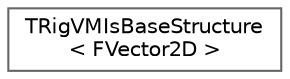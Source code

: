digraph "Graphical Class Hierarchy"
{
 // INTERACTIVE_SVG=YES
 // LATEX_PDF_SIZE
  bgcolor="transparent";
  edge [fontname=Helvetica,fontsize=10,labelfontname=Helvetica,labelfontsize=10];
  node [fontname=Helvetica,fontsize=10,shape=box,height=0.2,width=0.4];
  rankdir="LR";
  Node0 [id="Node000000",label="TRigVMIsBaseStructure\l\< FVector2D \>",height=0.2,width=0.4,color="grey40", fillcolor="white", style="filled",URL="$db/dfc/structTRigVMIsBaseStructure_3_01FVector2D_01_4.html",tooltip=" "];
}
